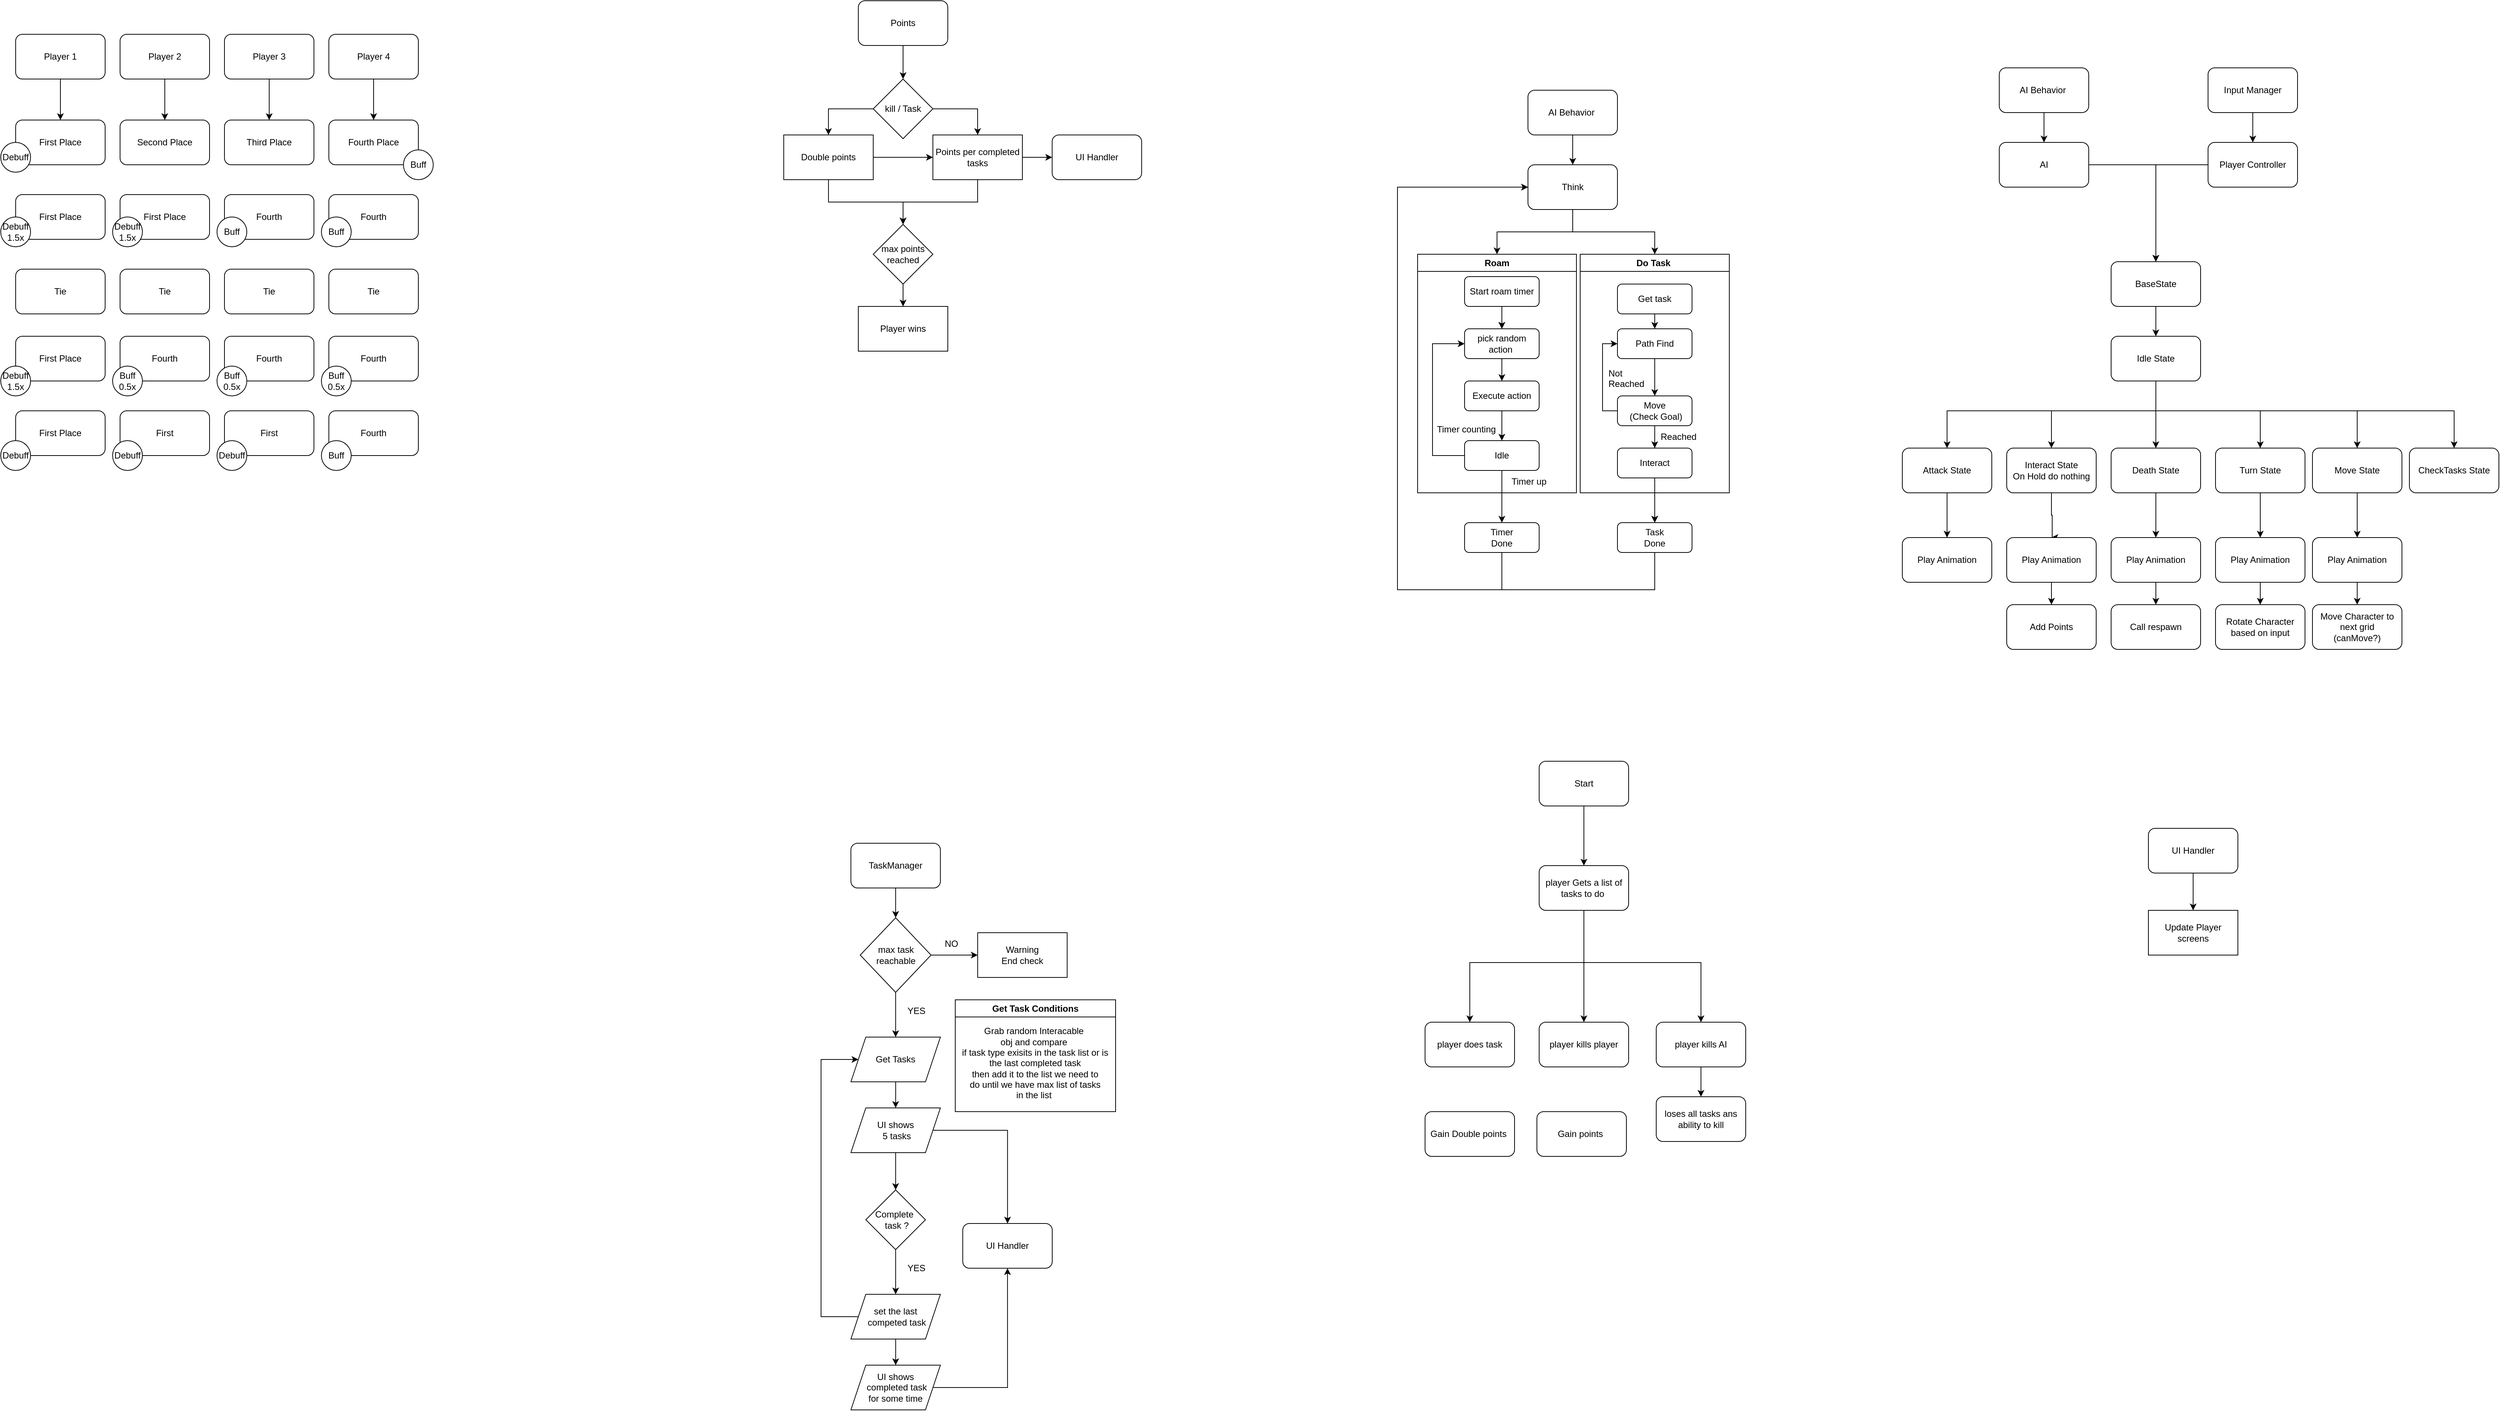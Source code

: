 <mxfile version="24.1.0" type="device">
  <diagram name="Page-1" id="fpUOnozSw0sFAfAjcg4Q">
    <mxGraphModel dx="3463" dy="491" grid="1" gridSize="10" guides="1" tooltips="1" connect="1" arrows="1" fold="1" page="1" pageScale="1" pageWidth="850" pageHeight="1100" math="0" shadow="0">
      <root>
        <mxCell id="0" />
        <mxCell id="1" parent="0" />
        <mxCell id="XSct5k5VQUa2GznqLbLM-2" style="edgeStyle=orthogonalEdgeStyle;rounded=0;orthogonalLoop=1;jettySize=auto;html=1;entryX=0.5;entryY=0;entryDx=0;entryDy=0;" parent="1" source="XSct5k5VQUa2GznqLbLM-1" target="XSct5k5VQUa2GznqLbLM-3" edge="1">
          <mxGeometry relative="1" as="geometry">
            <mxPoint x="500" y="280" as="targetPoint" />
          </mxGeometry>
        </mxCell>
        <mxCell id="XSct5k5VQUa2GznqLbLM-1" value="Input Manager" style="rounded=1;whiteSpace=wrap;html=1;" parent="1" vertex="1">
          <mxGeometry x="440" y="190" width="120" height="60" as="geometry" />
        </mxCell>
        <mxCell id="XSct5k5VQUa2GznqLbLM-5" value="" style="edgeStyle=orthogonalEdgeStyle;rounded=0;orthogonalLoop=1;jettySize=auto;html=1;" parent="1" source="XSct5k5VQUa2GznqLbLM-3" target="XSct5k5VQUa2GznqLbLM-4" edge="1">
          <mxGeometry relative="1" as="geometry" />
        </mxCell>
        <mxCell id="XSct5k5VQUa2GznqLbLM-3" value="Player Controller" style="rounded=1;whiteSpace=wrap;html=1;" parent="1" vertex="1">
          <mxGeometry x="440" y="290" width="120" height="60" as="geometry" />
        </mxCell>
        <mxCell id="XSct5k5VQUa2GznqLbLM-13" style="edgeStyle=orthogonalEdgeStyle;rounded=0;orthogonalLoop=1;jettySize=auto;html=1;entryX=0.5;entryY=0;entryDx=0;entryDy=0;" parent="1" source="XSct5k5VQUa2GznqLbLM-4" target="XSct5k5VQUa2GznqLbLM-8" edge="1">
          <mxGeometry relative="1" as="geometry" />
        </mxCell>
        <mxCell id="XSct5k5VQUa2GznqLbLM-4" value="BaseState" style="whiteSpace=wrap;html=1;rounded=1;" parent="1" vertex="1">
          <mxGeometry x="310" y="450" width="120" height="60" as="geometry" />
        </mxCell>
        <mxCell id="XSct5k5VQUa2GznqLbLM-32" style="edgeStyle=orthogonalEdgeStyle;rounded=0;orthogonalLoop=1;jettySize=auto;html=1;entryX=0.5;entryY=0;entryDx=0;entryDy=0;" parent="1" source="XSct5k5VQUa2GznqLbLM-7" target="XSct5k5VQUa2GznqLbLM-33" edge="1">
          <mxGeometry relative="1" as="geometry">
            <mxPoint x="640" y="820" as="targetPoint" />
          </mxGeometry>
        </mxCell>
        <mxCell id="XSct5k5VQUa2GznqLbLM-7" value="Move State" style="whiteSpace=wrap;html=1;rounded=1;" parent="1" vertex="1">
          <mxGeometry x="580" y="700" width="120" height="60" as="geometry" />
        </mxCell>
        <mxCell id="Volj_1E85MB9AknWKt4E-5" style="edgeStyle=orthogonalEdgeStyle;rounded=0;orthogonalLoop=1;jettySize=auto;html=1;entryX=0.5;entryY=0;entryDx=0;entryDy=0;" parent="1" source="XSct5k5VQUa2GznqLbLM-8" target="XSct5k5VQUa2GznqLbLM-11" edge="1">
          <mxGeometry relative="1" as="geometry">
            <Array as="points">
              <mxPoint x="370" y="650" />
              <mxPoint x="90" y="650" />
            </Array>
          </mxGeometry>
        </mxCell>
        <mxCell id="Volj_1E85MB9AknWKt4E-6" style="edgeStyle=orthogonalEdgeStyle;rounded=0;orthogonalLoop=1;jettySize=auto;html=1;entryX=0.5;entryY=0;entryDx=0;entryDy=0;" parent="1" source="XSct5k5VQUa2GznqLbLM-8" target="XSct5k5VQUa2GznqLbLM-12" edge="1">
          <mxGeometry relative="1" as="geometry">
            <Array as="points">
              <mxPoint x="370" y="650" />
              <mxPoint x="230" y="650" />
            </Array>
          </mxGeometry>
        </mxCell>
        <mxCell id="Volj_1E85MB9AknWKt4E-7" style="edgeStyle=orthogonalEdgeStyle;rounded=0;orthogonalLoop=1;jettySize=auto;html=1;entryX=0.5;entryY=0;entryDx=0;entryDy=0;" parent="1" source="XSct5k5VQUa2GznqLbLM-8" target="XSct5k5VQUa2GznqLbLM-10" edge="1">
          <mxGeometry relative="1" as="geometry">
            <Array as="points">
              <mxPoint x="370" y="680" />
              <mxPoint x="370" y="680" />
            </Array>
          </mxGeometry>
        </mxCell>
        <mxCell id="Volj_1E85MB9AknWKt4E-8" style="edgeStyle=orthogonalEdgeStyle;rounded=0;orthogonalLoop=1;jettySize=auto;html=1;entryX=0.5;entryY=0;entryDx=0;entryDy=0;" parent="1" source="XSct5k5VQUa2GznqLbLM-8" target="XSct5k5VQUa2GznqLbLM-9" edge="1">
          <mxGeometry relative="1" as="geometry">
            <Array as="points">
              <mxPoint x="370" y="650" />
              <mxPoint x="510" y="650" />
            </Array>
          </mxGeometry>
        </mxCell>
        <mxCell id="Volj_1E85MB9AknWKt4E-9" style="edgeStyle=orthogonalEdgeStyle;rounded=0;orthogonalLoop=1;jettySize=auto;html=1;entryX=0.5;entryY=0;entryDx=0;entryDy=0;" parent="1" source="XSct5k5VQUa2GznqLbLM-8" target="XSct5k5VQUa2GznqLbLM-71" edge="1">
          <mxGeometry relative="1" as="geometry">
            <Array as="points">
              <mxPoint x="370" y="650" />
              <mxPoint x="770" y="650" />
            </Array>
          </mxGeometry>
        </mxCell>
        <mxCell id="Volj_1E85MB9AknWKt4E-10" style="edgeStyle=orthogonalEdgeStyle;rounded=0;orthogonalLoop=1;jettySize=auto;html=1;entryX=0.5;entryY=0;entryDx=0;entryDy=0;" parent="1" source="XSct5k5VQUa2GznqLbLM-8" target="XSct5k5VQUa2GznqLbLM-7" edge="1">
          <mxGeometry relative="1" as="geometry">
            <Array as="points">
              <mxPoint x="370" y="650" />
              <mxPoint x="640" y="650" />
            </Array>
          </mxGeometry>
        </mxCell>
        <mxCell id="XSct5k5VQUa2GznqLbLM-8" value="Idle State" style="whiteSpace=wrap;html=1;rounded=1;" parent="1" vertex="1">
          <mxGeometry x="310" y="550" width="120" height="60" as="geometry" />
        </mxCell>
        <mxCell id="XSct5k5VQUa2GznqLbLM-25" style="edgeStyle=orthogonalEdgeStyle;rounded=0;orthogonalLoop=1;jettySize=auto;html=1;entryX=0.5;entryY=0;entryDx=0;entryDy=0;" parent="1" source="XSct5k5VQUa2GznqLbLM-9" target="XSct5k5VQUa2GznqLbLM-26" edge="1">
          <mxGeometry relative="1" as="geometry" />
        </mxCell>
        <mxCell id="XSct5k5VQUa2GznqLbLM-9" value="Turn State" style="whiteSpace=wrap;html=1;rounded=1;" parent="1" vertex="1">
          <mxGeometry x="450" y="700" width="120" height="60" as="geometry" />
        </mxCell>
        <mxCell id="XSct5k5VQUa2GznqLbLM-18" style="edgeStyle=orthogonalEdgeStyle;rounded=0;orthogonalLoop=1;jettySize=auto;html=1;" parent="1" source="XSct5k5VQUa2GznqLbLM-10" edge="1">
          <mxGeometry relative="1" as="geometry">
            <mxPoint x="370" y="820" as="targetPoint" />
          </mxGeometry>
        </mxCell>
        <mxCell id="XSct5k5VQUa2GznqLbLM-10" value="Death State" style="whiteSpace=wrap;html=1;rounded=1;" parent="1" vertex="1">
          <mxGeometry x="310" y="700" width="120" height="60" as="geometry" />
        </mxCell>
        <mxCell id="XSct5k5VQUa2GznqLbLM-11" value="Attack State" style="whiteSpace=wrap;html=1;rounded=1;" parent="1" vertex="1">
          <mxGeometry x="30" y="700" width="120" height="60" as="geometry" />
        </mxCell>
        <mxCell id="XSct5k5VQUa2GznqLbLM-12" value="Interact State&lt;br&gt;On Hold do nothing" style="whiteSpace=wrap;html=1;rounded=1;" parent="1" vertex="1">
          <mxGeometry x="170" y="700" width="120" height="60" as="geometry" />
        </mxCell>
        <mxCell id="XSct5k5VQUa2GznqLbLM-21" style="edgeStyle=orthogonalEdgeStyle;rounded=0;orthogonalLoop=1;jettySize=auto;html=1;entryX=0.5;entryY=0;entryDx=0;entryDy=0;" parent="1" source="XSct5k5VQUa2GznqLbLM-19" target="XSct5k5VQUa2GznqLbLM-20" edge="1">
          <mxGeometry relative="1" as="geometry" />
        </mxCell>
        <mxCell id="XSct5k5VQUa2GznqLbLM-19" value="Play Animation" style="whiteSpace=wrap;html=1;rounded=1;" parent="1" vertex="1">
          <mxGeometry x="310" y="820" width="120" height="60" as="geometry" />
        </mxCell>
        <mxCell id="XSct5k5VQUa2GznqLbLM-20" value="Call respawn" style="whiteSpace=wrap;html=1;rounded=1;" parent="1" vertex="1">
          <mxGeometry x="310" y="910" width="120" height="60" as="geometry" />
        </mxCell>
        <mxCell id="XSct5k5VQUa2GznqLbLM-23" value="Rotate Character based on input" style="whiteSpace=wrap;html=1;rounded=1;" parent="1" vertex="1">
          <mxGeometry x="450" y="910" width="120" height="60" as="geometry" />
        </mxCell>
        <mxCell id="XSct5k5VQUa2GznqLbLM-27" style="edgeStyle=orthogonalEdgeStyle;rounded=0;orthogonalLoop=1;jettySize=auto;html=1;entryX=0.5;entryY=0;entryDx=0;entryDy=0;" parent="1" source="XSct5k5VQUa2GznqLbLM-26" target="XSct5k5VQUa2GznqLbLM-23" edge="1">
          <mxGeometry relative="1" as="geometry" />
        </mxCell>
        <mxCell id="XSct5k5VQUa2GznqLbLM-26" value="Play Animation" style="whiteSpace=wrap;html=1;rounded=1;" parent="1" vertex="1">
          <mxGeometry x="450" y="820" width="120" height="60" as="geometry" />
        </mxCell>
        <mxCell id="XSct5k5VQUa2GznqLbLM-35" style="edgeStyle=orthogonalEdgeStyle;rounded=0;orthogonalLoop=1;jettySize=auto;html=1;" parent="1" source="XSct5k5VQUa2GznqLbLM-33" target="XSct5k5VQUa2GznqLbLM-34" edge="1">
          <mxGeometry relative="1" as="geometry" />
        </mxCell>
        <mxCell id="XSct5k5VQUa2GznqLbLM-33" value="Play Animation" style="whiteSpace=wrap;html=1;rounded=1;" parent="1" vertex="1">
          <mxGeometry x="580" y="820" width="120" height="60" as="geometry" />
        </mxCell>
        <mxCell id="XSct5k5VQUa2GznqLbLM-34" value="Move Character to next grid&lt;div&gt;(canMove?)&lt;/div&gt;" style="whiteSpace=wrap;html=1;rounded=1;" parent="1" vertex="1">
          <mxGeometry x="580" y="910" width="120" height="60" as="geometry" />
        </mxCell>
        <mxCell id="cFJ6EwEZcU4XQTctLiup-2" style="edgeStyle=orthogonalEdgeStyle;rounded=0;orthogonalLoop=1;jettySize=auto;html=1;entryX=0.5;entryY=0;entryDx=0;entryDy=0;" parent="1" source="cFJ6EwEZcU4XQTctLiup-1" target="xqMqaPBEPbHjZp_7vXyr-19" edge="1">
          <mxGeometry relative="1" as="geometry">
            <mxPoint x="-522" y="350.0" as="sourcePoint" />
            <Array as="points" />
          </mxGeometry>
        </mxCell>
        <mxCell id="k_e-ELGLgppn5nw8v2pl-16" style="edgeStyle=orthogonalEdgeStyle;rounded=0;orthogonalLoop=1;jettySize=auto;html=1;entryX=0.5;entryY=0;entryDx=0;entryDy=0;exitX=0.5;exitY=1;exitDx=0;exitDy=0;" parent="1" source="znZZMsB74qmJo8x0Kip--1" target="cFJ6EwEZcU4XQTctLiup-1" edge="1">
          <mxGeometry relative="1" as="geometry">
            <mxPoint x="-412" y="270" as="sourcePoint" />
          </mxGeometry>
        </mxCell>
        <mxCell id="XSct5k5VQUa2GznqLbLM-71" value="CheckTasks State" style="whiteSpace=wrap;html=1;rounded=1;" parent="1" vertex="1">
          <mxGeometry x="710" y="700" width="120" height="60" as="geometry" />
        </mxCell>
        <mxCell id="XSct5k5VQUa2GznqLbLM-72" style="edgeStyle=orthogonalEdgeStyle;rounded=0;orthogonalLoop=1;jettySize=auto;html=1;exitX=0.5;exitY=1;exitDx=0;exitDy=0;" parent="1" source="XSct5k5VQUa2GznqLbLM-12" edge="1">
          <mxGeometry relative="1" as="geometry">
            <mxPoint x="230" y="820" as="targetPoint" />
            <mxPoint x="380" y="770" as="sourcePoint" />
            <Array as="points">
              <mxPoint x="230" y="790" />
              <mxPoint x="231" y="790" />
              <mxPoint x="231" y="820" />
            </Array>
          </mxGeometry>
        </mxCell>
        <mxCell id="XSct5k5VQUa2GznqLbLM-73" value="Add Points" style="whiteSpace=wrap;html=1;rounded=1;" parent="1" vertex="1">
          <mxGeometry x="170" y="910" width="120" height="60" as="geometry" />
        </mxCell>
        <mxCell id="XSct5k5VQUa2GznqLbLM-75" style="edgeStyle=orthogonalEdgeStyle;rounded=0;orthogonalLoop=1;jettySize=auto;html=1;entryX=0.5;entryY=0;entryDx=0;entryDy=0;" parent="1" source="XSct5k5VQUa2GznqLbLM-74" target="XSct5k5VQUa2GznqLbLM-73" edge="1">
          <mxGeometry relative="1" as="geometry" />
        </mxCell>
        <mxCell id="XSct5k5VQUa2GznqLbLM-74" value="Play Animation" style="whiteSpace=wrap;html=1;rounded=1;" parent="1" vertex="1">
          <mxGeometry x="170" y="820" width="120" height="60" as="geometry" />
        </mxCell>
        <mxCell id="XSct5k5VQUa2GznqLbLM-76" value="Play Animation" style="whiteSpace=wrap;html=1;rounded=1;" parent="1" vertex="1">
          <mxGeometry x="30" y="820" width="120" height="60" as="geometry" />
        </mxCell>
        <mxCell id="XSct5k5VQUa2GznqLbLM-77" style="edgeStyle=orthogonalEdgeStyle;rounded=0;orthogonalLoop=1;jettySize=auto;html=1;exitX=0.5;exitY=1;exitDx=0;exitDy=0;entryX=0.5;entryY=0;entryDx=0;entryDy=0;" parent="1" source="XSct5k5VQUa2GznqLbLM-11" target="XSct5k5VQUa2GznqLbLM-76" edge="1">
          <mxGeometry relative="1" as="geometry">
            <mxPoint x="240" y="830" as="targetPoint" />
            <mxPoint x="240" y="770" as="sourcePoint" />
            <Array as="points">
              <mxPoint x="90" y="810" />
              <mxPoint x="90" y="810" />
            </Array>
          </mxGeometry>
        </mxCell>
        <mxCell id="xqMqaPBEPbHjZp_7vXyr-19" value="Roam" style="swimlane;whiteSpace=wrap;html=1;" parent="1" vertex="1">
          <mxGeometry x="-620" y="440" width="213" height="320" as="geometry" />
        </mxCell>
        <mxCell id="xqMqaPBEPbHjZp_7vXyr-21" style="edgeStyle=orthogonalEdgeStyle;rounded=0;orthogonalLoop=1;jettySize=auto;html=1;entryX=0.5;entryY=0;entryDx=0;entryDy=0;" parent="xqMqaPBEPbHjZp_7vXyr-19" source="T1XJ8mTRFxujSmtySTRM-1" target="xqMqaPBEPbHjZp_7vXyr-13" edge="1">
          <mxGeometry relative="1" as="geometry">
            <mxPoint x="113" y="60.0" as="sourcePoint" />
          </mxGeometry>
        </mxCell>
        <mxCell id="xqMqaPBEPbHjZp_7vXyr-13" value="pick random action&amp;nbsp;" style="whiteSpace=wrap;html=1;rounded=1;" parent="xqMqaPBEPbHjZp_7vXyr-19" vertex="1">
          <mxGeometry x="63" y="100.0" width="100" height="40" as="geometry" />
        </mxCell>
        <mxCell id="xqMqaPBEPbHjZp_7vXyr-16" value="" style="edgeStyle=orthogonalEdgeStyle;rounded=0;orthogonalLoop=1;jettySize=auto;html=1;" parent="xqMqaPBEPbHjZp_7vXyr-19" source="xqMqaPBEPbHjZp_7vXyr-13" target="xqMqaPBEPbHjZp_7vXyr-15" edge="1">
          <mxGeometry relative="1" as="geometry">
            <mxPoint x="113" y="140.0" as="sourcePoint" />
            <mxPoint x="113" y="220.0" as="targetPoint" />
          </mxGeometry>
        </mxCell>
        <mxCell id="xqMqaPBEPbHjZp_7vXyr-15" value="Execute action" style="whiteSpace=wrap;html=1;rounded=1;" parent="xqMqaPBEPbHjZp_7vXyr-19" vertex="1">
          <mxGeometry x="63" y="170.0" width="100" height="40" as="geometry" />
        </mxCell>
        <mxCell id="xqMqaPBEPbHjZp_7vXyr-18" value="" style="edgeStyle=orthogonalEdgeStyle;rounded=0;orthogonalLoop=1;jettySize=auto;html=1;" parent="xqMqaPBEPbHjZp_7vXyr-19" source="xqMqaPBEPbHjZp_7vXyr-15" target="xqMqaPBEPbHjZp_7vXyr-17" edge="1">
          <mxGeometry relative="1" as="geometry">
            <mxPoint x="113" y="220.0" as="sourcePoint" />
            <mxPoint x="113" y="330.0" as="targetPoint" />
          </mxGeometry>
        </mxCell>
        <mxCell id="T1XJ8mTRFxujSmtySTRM-5" style="edgeStyle=orthogonalEdgeStyle;rounded=0;orthogonalLoop=1;jettySize=auto;html=1;entryX=0;entryY=0.5;entryDx=0;entryDy=0;" parent="xqMqaPBEPbHjZp_7vXyr-19" source="xqMqaPBEPbHjZp_7vXyr-17" target="xqMqaPBEPbHjZp_7vXyr-13" edge="1">
          <mxGeometry relative="1" as="geometry">
            <Array as="points">
              <mxPoint x="20" y="270" />
              <mxPoint x="20" y="120" />
            </Array>
          </mxGeometry>
        </mxCell>
        <mxCell id="xqMqaPBEPbHjZp_7vXyr-17" value="Idle" style="whiteSpace=wrap;html=1;rounded=1;" parent="xqMqaPBEPbHjZp_7vXyr-19" vertex="1">
          <mxGeometry x="63" y="250.0" width="100" height="40" as="geometry" />
        </mxCell>
        <mxCell id="T1XJ8mTRFxujSmtySTRM-1" value="Start roam timer" style="whiteSpace=wrap;html=1;rounded=1;" parent="xqMqaPBEPbHjZp_7vXyr-19" vertex="1">
          <mxGeometry x="63" y="30.0" width="100" height="40" as="geometry" />
        </mxCell>
        <mxCell id="T1XJ8mTRFxujSmtySTRM-3" value="" style="edgeStyle=orthogonalEdgeStyle;rounded=0;orthogonalLoop=1;jettySize=auto;html=1;" parent="xqMqaPBEPbHjZp_7vXyr-19" source="T1XJ8mTRFxujSmtySTRM-1" target="xqMqaPBEPbHjZp_7vXyr-13" edge="1">
          <mxGeometry relative="1" as="geometry" />
        </mxCell>
        <mxCell id="T1XJ8mTRFxujSmtySTRM-7" value="Timer counting" style="text;strokeColor=none;fillColor=none;align=left;verticalAlign=middle;spacingLeft=4;spacingRight=4;overflow=hidden;points=[[0,0.5],[1,0.5]];portConstraint=eastwest;rotatable=0;whiteSpace=wrap;html=1;" parent="xqMqaPBEPbHjZp_7vXyr-19" vertex="1">
          <mxGeometry x="20" y="220" width="90" height="30" as="geometry" />
        </mxCell>
        <mxCell id="T1XJ8mTRFxujSmtySTRM-9" value="Timer up" style="text;strokeColor=none;fillColor=none;align=left;verticalAlign=middle;spacingLeft=4;spacingRight=4;overflow=hidden;points=[[0,0.5],[1,0.5]];portConstraint=eastwest;rotatable=0;whiteSpace=wrap;html=1;" parent="xqMqaPBEPbHjZp_7vXyr-19" vertex="1">
          <mxGeometry x="120" y="290.0" width="58" height="30" as="geometry" />
        </mxCell>
        <mxCell id="k_e-ELGLgppn5nw8v2pl-15" style="edgeStyle=orthogonalEdgeStyle;rounded=0;orthogonalLoop=1;jettySize=auto;html=1;entryX=0;entryY=0.5;entryDx=0;entryDy=0;" parent="1" source="xqMqaPBEPbHjZp_7vXyr-23" target="cFJ6EwEZcU4XQTctLiup-1" edge="1">
          <mxGeometry relative="1" as="geometry">
            <Array as="points">
              <mxPoint x="-507" y="890" />
              <mxPoint x="-647" y="890" />
              <mxPoint x="-647" y="350" />
            </Array>
          </mxGeometry>
        </mxCell>
        <mxCell id="xqMqaPBEPbHjZp_7vXyr-23" value="Timer&lt;br&gt;Done" style="whiteSpace=wrap;html=1;rounded=1;" parent="1" vertex="1">
          <mxGeometry x="-557" y="800" width="100" height="40" as="geometry" />
        </mxCell>
        <mxCell id="Volj_1E85MB9AknWKt4E-1" value="TaskManager" style="rounded=1;whiteSpace=wrap;html=1;" parent="1" vertex="1">
          <mxGeometry x="-1379.94" y="1230" width="120" height="60" as="geometry" />
        </mxCell>
        <mxCell id="Volj_1E85MB9AknWKt4E-4" style="edgeStyle=orthogonalEdgeStyle;rounded=0;orthogonalLoop=1;jettySize=auto;html=1;entryX=0.5;entryY=0;entryDx=0;entryDy=0;" parent="1" source="Volj_1E85MB9AknWKt4E-2" target="Volj_1E85MB9AknWKt4E-3" edge="1">
          <mxGeometry relative="1" as="geometry" />
        </mxCell>
        <mxCell id="Volj_1E85MB9AknWKt4E-2" value="Points" style="rounded=1;whiteSpace=wrap;html=1;" parent="1" vertex="1">
          <mxGeometry x="-1370" y="100" width="120" height="60" as="geometry" />
        </mxCell>
        <mxCell id="znZZMsB74qmJo8x0Kip--5" value="" style="edgeStyle=orthogonalEdgeStyle;rounded=0;orthogonalLoop=1;jettySize=auto;html=1;" parent="1" source="Volj_1E85MB9AknWKt4E-3" target="znZZMsB74qmJo8x0Kip--4" edge="1">
          <mxGeometry relative="1" as="geometry">
            <Array as="points">
              <mxPoint x="-1410.06" y="245" />
            </Array>
          </mxGeometry>
        </mxCell>
        <mxCell id="znZZMsB74qmJo8x0Kip--8" style="edgeStyle=orthogonalEdgeStyle;rounded=0;orthogonalLoop=1;jettySize=auto;html=1;entryX=0.5;entryY=0;entryDx=0;entryDy=0;" parent="1" source="Volj_1E85MB9AknWKt4E-3" target="znZZMsB74qmJo8x0Kip--7" edge="1">
          <mxGeometry relative="1" as="geometry">
            <Array as="points">
              <mxPoint x="-1210.06" y="245" />
            </Array>
          </mxGeometry>
        </mxCell>
        <mxCell id="Volj_1E85MB9AknWKt4E-3" value="kill / Task" style="rhombus;whiteSpace=wrap;html=1;" parent="1" vertex="1">
          <mxGeometry x="-1350" y="205" width="80" height="80" as="geometry" />
        </mxCell>
        <mxCell id="k_e-ELGLgppn5nw8v2pl-13" style="edgeStyle=orthogonalEdgeStyle;rounded=0;orthogonalLoop=1;jettySize=auto;html=1;entryX=0.5;entryY=0;entryDx=0;entryDy=0;" parent="1" source="Volj_1E85MB9AknWKt4E-11" target="cFJ6EwEZcU4XQTctLiup-5" edge="1">
          <mxGeometry relative="1" as="geometry" />
        </mxCell>
        <mxCell id="Volj_1E85MB9AknWKt4E-11" value="Do Task&amp;nbsp;" style="swimlane;whiteSpace=wrap;html=1;" parent="1" vertex="1">
          <mxGeometry x="-402" y="440" width="200" height="320" as="geometry" />
        </mxCell>
        <mxCell id="k_e-ELGLgppn5nw8v2pl-5" style="edgeStyle=orthogonalEdgeStyle;rounded=0;orthogonalLoop=1;jettySize=auto;html=1;entryX=0.5;entryY=0;entryDx=0;entryDy=0;" parent="Volj_1E85MB9AknWKt4E-11" source="k_e-ELGLgppn5nw8v2pl-1" target="k_e-ELGLgppn5nw8v2pl-4" edge="1">
          <mxGeometry relative="1" as="geometry" />
        </mxCell>
        <mxCell id="k_e-ELGLgppn5nw8v2pl-1" value="Path Find" style="whiteSpace=wrap;html=1;rounded=1;" parent="Volj_1E85MB9AknWKt4E-11" vertex="1">
          <mxGeometry x="50" y="100" width="100" height="40" as="geometry" />
        </mxCell>
        <mxCell id="k_e-ELGLgppn5nw8v2pl-3" style="edgeStyle=orthogonalEdgeStyle;rounded=0;orthogonalLoop=1;jettySize=auto;html=1;" parent="Volj_1E85MB9AknWKt4E-11" source="k_e-ELGLgppn5nw8v2pl-2" target="k_e-ELGLgppn5nw8v2pl-1" edge="1">
          <mxGeometry relative="1" as="geometry" />
        </mxCell>
        <mxCell id="k_e-ELGLgppn5nw8v2pl-2" value="Get task" style="whiteSpace=wrap;html=1;rounded=1;" parent="Volj_1E85MB9AknWKt4E-11" vertex="1">
          <mxGeometry x="50" y="40" width="100" height="40" as="geometry" />
        </mxCell>
        <mxCell id="k_e-ELGLgppn5nw8v2pl-6" style="edgeStyle=orthogonalEdgeStyle;rounded=0;orthogonalLoop=1;jettySize=auto;html=1;entryX=0;entryY=0.5;entryDx=0;entryDy=0;" parent="Volj_1E85MB9AknWKt4E-11" source="k_e-ELGLgppn5nw8v2pl-7" target="k_e-ELGLgppn5nw8v2pl-1" edge="1">
          <mxGeometry relative="1" as="geometry">
            <Array as="points">
              <mxPoint x="100" y="210" />
              <mxPoint x="30" y="210" />
              <mxPoint x="30" y="120" />
            </Array>
          </mxGeometry>
        </mxCell>
        <mxCell id="k_e-ELGLgppn5nw8v2pl-8" style="edgeStyle=orthogonalEdgeStyle;rounded=0;orthogonalLoop=1;jettySize=auto;html=1;entryX=0.5;entryY=0;entryDx=0;entryDy=0;" parent="Volj_1E85MB9AknWKt4E-11" source="k_e-ELGLgppn5nw8v2pl-4" target="k_e-ELGLgppn5nw8v2pl-7" edge="1">
          <mxGeometry relative="1" as="geometry" />
        </mxCell>
        <mxCell id="k_e-ELGLgppn5nw8v2pl-4" value="Move&lt;br&gt;&amp;nbsp;(Check Goal)" style="whiteSpace=wrap;html=1;rounded=1;" parent="Volj_1E85MB9AknWKt4E-11" vertex="1">
          <mxGeometry x="50" y="190" width="100" height="40" as="geometry" />
        </mxCell>
        <mxCell id="k_e-ELGLgppn5nw8v2pl-7" value="Interact" style="whiteSpace=wrap;html=1;rounded=1;" parent="Volj_1E85MB9AknWKt4E-11" vertex="1">
          <mxGeometry x="50" y="260" width="100" height="40" as="geometry" />
        </mxCell>
        <mxCell id="k_e-ELGLgppn5nw8v2pl-21" value="Not Reached" style="text;strokeColor=none;fillColor=none;align=left;verticalAlign=middle;spacingLeft=4;spacingRight=4;overflow=hidden;points=[[0,0.5],[1,0.5]];portConstraint=eastwest;rotatable=0;whiteSpace=wrap;html=1;" parent="Volj_1E85MB9AknWKt4E-11" vertex="1">
          <mxGeometry x="32" y="150" width="58" height="30" as="geometry" />
        </mxCell>
        <mxCell id="k_e-ELGLgppn5nw8v2pl-22" value="Reached" style="text;strokeColor=none;fillColor=none;align=left;verticalAlign=middle;spacingLeft=4;spacingRight=4;overflow=hidden;points=[[0,0.5],[1,0.5]];portConstraint=eastwest;rotatable=0;whiteSpace=wrap;html=1;" parent="Volj_1E85MB9AknWKt4E-11" vertex="1">
          <mxGeometry x="102" y="230" width="58" height="30" as="geometry" />
        </mxCell>
        <mxCell id="ABTgJKOR7nkzbQ6pQ3x9-3" value="Get Tasks" style="shape=parallelogram;perimeter=parallelogramPerimeter;whiteSpace=wrap;html=1;fixedSize=1;" parent="1" vertex="1">
          <mxGeometry x="-1379.94" y="1490" width="120" height="60" as="geometry" />
        </mxCell>
        <mxCell id="ABTgJKOR7nkzbQ6pQ3x9-9" value="" style="edgeStyle=orthogonalEdgeStyle;rounded=0;orthogonalLoop=1;jettySize=auto;html=1;" parent="1" source="ABTgJKOR7nkzbQ6pQ3x9-6" target="ABTgJKOR7nkzbQ6pQ3x9-8" edge="1">
          <mxGeometry relative="1" as="geometry" />
        </mxCell>
        <mxCell id="cFJ6EwEZcU4XQTctLiup-38" style="edgeStyle=orthogonalEdgeStyle;rounded=0;orthogonalLoop=1;jettySize=auto;html=1;" parent="1" source="ABTgJKOR7nkzbQ6pQ3x9-6" target="cFJ6EwEZcU4XQTctLiup-36" edge="1">
          <mxGeometry relative="1" as="geometry" />
        </mxCell>
        <mxCell id="ABTgJKOR7nkzbQ6pQ3x9-6" value="UI shows&lt;br&gt;&amp;nbsp;5 tasks" style="shape=parallelogram;perimeter=parallelogramPerimeter;whiteSpace=wrap;html=1;fixedSize=1;" parent="1" vertex="1">
          <mxGeometry x="-1379.94" y="1585" width="120" height="60" as="geometry" />
        </mxCell>
        <mxCell id="cFJ6EwEZcU4XQTctLiup-12" value="" style="edgeStyle=orthogonalEdgeStyle;rounded=0;orthogonalLoop=1;jettySize=auto;html=1;" parent="1" source="ABTgJKOR7nkzbQ6pQ3x9-8" target="cFJ6EwEZcU4XQTctLiup-11" edge="1">
          <mxGeometry relative="1" as="geometry" />
        </mxCell>
        <mxCell id="ABTgJKOR7nkzbQ6pQ3x9-8" value="Complete&amp;nbsp;&lt;br&gt;&amp;nbsp;task ?" style="rhombus;whiteSpace=wrap;html=1;" parent="1" vertex="1">
          <mxGeometry x="-1359.94" y="1695" width="80" height="80" as="geometry" />
        </mxCell>
        <mxCell id="cFJ6EwEZcU4XQTctLiup-4" style="edgeStyle=orthogonalEdgeStyle;rounded=0;orthogonalLoop=1;jettySize=auto;html=1;entryX=0.5;entryY=0;entryDx=0;entryDy=0;" parent="1" source="cFJ6EwEZcU4XQTctLiup-1" target="Volj_1E85MB9AknWKt4E-11" edge="1">
          <mxGeometry relative="1" as="geometry" />
        </mxCell>
        <mxCell id="cFJ6EwEZcU4XQTctLiup-1" value="Think" style="whiteSpace=wrap;html=1;rounded=1;" parent="1" vertex="1">
          <mxGeometry x="-472" y="320" width="120" height="60" as="geometry" />
        </mxCell>
        <mxCell id="k_e-ELGLgppn5nw8v2pl-14" style="edgeStyle=orthogonalEdgeStyle;rounded=0;orthogonalLoop=1;jettySize=auto;html=1;entryX=0;entryY=0.5;entryDx=0;entryDy=0;" parent="1" source="cFJ6EwEZcU4XQTctLiup-5" target="cFJ6EwEZcU4XQTctLiup-1" edge="1">
          <mxGeometry relative="1" as="geometry">
            <Array as="points">
              <mxPoint x="-302" y="890" />
              <mxPoint x="-647" y="890" />
              <mxPoint x="-647" y="350" />
            </Array>
          </mxGeometry>
        </mxCell>
        <mxCell id="cFJ6EwEZcU4XQTctLiup-5" value="Task &lt;br&gt;Done" style="whiteSpace=wrap;html=1;rounded=1;" parent="1" vertex="1">
          <mxGeometry x="-352" y="800" width="100" height="40" as="geometry" />
        </mxCell>
        <mxCell id="cFJ6EwEZcU4XQTctLiup-26" style="edgeStyle=orthogonalEdgeStyle;rounded=0;orthogonalLoop=1;jettySize=auto;html=1;entryX=0;entryY=0.5;entryDx=0;entryDy=0;" parent="1" source="cFJ6EwEZcU4XQTctLiup-11" target="ABTgJKOR7nkzbQ6pQ3x9-3" edge="1">
          <mxGeometry relative="1" as="geometry">
            <Array as="points">
              <mxPoint x="-1419.94" y="1865" />
              <mxPoint x="-1419.94" y="1520" />
            </Array>
          </mxGeometry>
        </mxCell>
        <mxCell id="cFJ6EwEZcU4XQTctLiup-40" style="edgeStyle=orthogonalEdgeStyle;rounded=0;orthogonalLoop=1;jettySize=auto;html=1;" parent="1" source="cFJ6EwEZcU4XQTctLiup-11" target="cFJ6EwEZcU4XQTctLiup-39" edge="1">
          <mxGeometry relative="1" as="geometry" />
        </mxCell>
        <mxCell id="cFJ6EwEZcU4XQTctLiup-11" value="set the last&lt;br&gt;&amp;nbsp;competed task" style="shape=parallelogram;perimeter=parallelogramPerimeter;whiteSpace=wrap;html=1;fixedSize=1;" parent="1" vertex="1">
          <mxGeometry x="-1379.94" y="1835" width="120" height="60" as="geometry" />
        </mxCell>
        <mxCell id="cFJ6EwEZcU4XQTctLiup-13" value="YES" style="text;strokeColor=none;fillColor=none;align=left;verticalAlign=middle;spacingLeft=4;spacingRight=4;overflow=hidden;points=[[0,0.5],[1,0.5]];portConstraint=eastwest;rotatable=0;whiteSpace=wrap;html=1;" parent="1" vertex="1">
          <mxGeometry x="-1309.94" y="1785" width="40" height="30" as="geometry" />
        </mxCell>
        <mxCell id="cFJ6EwEZcU4XQTctLiup-19" value="" style="edgeStyle=orthogonalEdgeStyle;rounded=0;orthogonalLoop=1;jettySize=auto;html=1;entryX=0.5;entryY=0;entryDx=0;entryDy=0;" parent="1" source="ABTgJKOR7nkzbQ6pQ3x9-3" target="ABTgJKOR7nkzbQ6pQ3x9-6" edge="1">
          <mxGeometry relative="1" as="geometry">
            <mxPoint x="-1329.94" y="1560" as="sourcePoint" />
            <mxPoint x="-1329.94" y="1620.0" as="targetPoint" />
          </mxGeometry>
        </mxCell>
        <mxCell id="cFJ6EwEZcU4XQTctLiup-28" value="" style="edgeStyle=orthogonalEdgeStyle;rounded=0;orthogonalLoop=1;jettySize=auto;html=1;" parent="1" source="cFJ6EwEZcU4XQTctLiup-29" target="cFJ6EwEZcU4XQTctLiup-32" edge="1">
          <mxGeometry relative="1" as="geometry" />
        </mxCell>
        <mxCell id="cFJ6EwEZcU4XQTctLiup-30" value="NO" style="text;strokeColor=none;fillColor=none;align=left;verticalAlign=middle;spacingLeft=4;spacingRight=4;overflow=hidden;points=[[0,0.5],[1,0.5]];portConstraint=eastwest;rotatable=0;whiteSpace=wrap;html=1;" parent="1" vertex="1">
          <mxGeometry x="-1259.94" y="1350" width="30" height="30" as="geometry" />
        </mxCell>
        <mxCell id="cFJ6EwEZcU4XQTctLiup-31" value="YES" style="text;strokeColor=none;fillColor=none;align=left;verticalAlign=middle;spacingLeft=4;spacingRight=4;overflow=hidden;points=[[0,0.5],[1,0.5]];portConstraint=eastwest;rotatable=0;whiteSpace=wrap;html=1;" parent="1" vertex="1">
          <mxGeometry x="-1309.94" y="1440" width="40" height="30" as="geometry" />
        </mxCell>
        <mxCell id="cFJ6EwEZcU4XQTctLiup-32" value="Warning&lt;br&gt;End check" style="whiteSpace=wrap;html=1;" parent="1" vertex="1">
          <mxGeometry x="-1209.94" y="1350" width="120" height="60" as="geometry" />
        </mxCell>
        <mxCell id="cFJ6EwEZcU4XQTctLiup-33" value="" style="edgeStyle=orthogonalEdgeStyle;rounded=0;orthogonalLoop=1;jettySize=auto;html=1;entryX=0.5;entryY=0;entryDx=0;entryDy=0;" parent="1" source="Volj_1E85MB9AknWKt4E-1" target="cFJ6EwEZcU4XQTctLiup-29" edge="1">
          <mxGeometry relative="1" as="geometry">
            <mxPoint x="-1319.94" y="1430" as="targetPoint" />
            <mxPoint x="-1319.94" y="1290" as="sourcePoint" />
          </mxGeometry>
        </mxCell>
        <mxCell id="cFJ6EwEZcU4XQTctLiup-35" style="edgeStyle=orthogonalEdgeStyle;rounded=0;orthogonalLoop=1;jettySize=auto;html=1;entryX=0.5;entryY=0;entryDx=0;entryDy=0;" parent="1" source="cFJ6EwEZcU4XQTctLiup-29" target="ABTgJKOR7nkzbQ6pQ3x9-3" edge="1">
          <mxGeometry relative="1" as="geometry" />
        </mxCell>
        <mxCell id="cFJ6EwEZcU4XQTctLiup-29" value="max task reachable" style="rhombus;whiteSpace=wrap;html=1;" parent="1" vertex="1">
          <mxGeometry x="-1367.44" y="1330" width="95" height="100" as="geometry" />
        </mxCell>
        <mxCell id="cFJ6EwEZcU4XQTctLiup-36" value="UI Handler" style="rounded=1;whiteSpace=wrap;html=1;" parent="1" vertex="1">
          <mxGeometry x="-1229.94" y="1740" width="120" height="60" as="geometry" />
        </mxCell>
        <mxCell id="cFJ6EwEZcU4XQTctLiup-41" style="edgeStyle=orthogonalEdgeStyle;rounded=0;orthogonalLoop=1;jettySize=auto;html=1;entryX=0.5;entryY=1;entryDx=0;entryDy=0;" parent="1" source="cFJ6EwEZcU4XQTctLiup-39" target="cFJ6EwEZcU4XQTctLiup-36" edge="1">
          <mxGeometry relative="1" as="geometry" />
        </mxCell>
        <mxCell id="cFJ6EwEZcU4XQTctLiup-39" value="UI shows&lt;br&gt;&amp;nbsp;completed task&lt;br&gt;for some time" style="shape=parallelogram;perimeter=parallelogramPerimeter;whiteSpace=wrap;html=1;fixedSize=1;" parent="1" vertex="1">
          <mxGeometry x="-1379.94" y="1930" width="120" height="60" as="geometry" />
        </mxCell>
        <mxCell id="cFJ6EwEZcU4XQTctLiup-42" value="Get Task Conditions" style="swimlane;whiteSpace=wrap;html=1;" parent="1" vertex="1">
          <mxGeometry x="-1240" y="1440" width="215" height="150" as="geometry" />
        </mxCell>
        <mxCell id="cFJ6EwEZcU4XQTctLiup-43" value="Grab random Interacable &lt;br&gt;obj and compare&lt;br&gt;&amp;nbsp;if task type exisits in the task list or is&lt;br&gt;&amp;nbsp;the last completed task&lt;br&gt;&amp;nbsp;then add it to the list we need to&lt;br&gt;&amp;nbsp;do until we have max list of tasks&lt;br&gt;&amp;nbsp;in the list&amp;nbsp;" style="text;html=1;align=center;verticalAlign=middle;resizable=0;points=[];autosize=1;strokeColor=none;fillColor=none;" parent="cFJ6EwEZcU4XQTctLiup-42" vertex="1">
          <mxGeometry x="-5" y="30" width="220" height="110" as="geometry" />
        </mxCell>
        <mxCell id="k_e-ELGLgppn5nw8v2pl-18" style="edgeStyle=orthogonalEdgeStyle;rounded=0;orthogonalLoop=1;jettySize=auto;html=1;entryX=0.5;entryY=0;entryDx=0;entryDy=0;" parent="1" source="k_e-ELGLgppn5nw8v2pl-17" target="XSct5k5VQUa2GznqLbLM-4" edge="1">
          <mxGeometry relative="1" as="geometry" />
        </mxCell>
        <mxCell id="k_e-ELGLgppn5nw8v2pl-17" value="AI" style="rounded=1;whiteSpace=wrap;html=1;" parent="1" vertex="1">
          <mxGeometry x="160" y="290" width="120" height="60" as="geometry" />
        </mxCell>
        <mxCell id="k_e-ELGLgppn5nw8v2pl-20" style="edgeStyle=orthogonalEdgeStyle;rounded=0;orthogonalLoop=1;jettySize=auto;html=1;entryX=0.5;entryY=0;entryDx=0;entryDy=0;" parent="1" source="k_e-ELGLgppn5nw8v2pl-19" target="k_e-ELGLgppn5nw8v2pl-17" edge="1">
          <mxGeometry relative="1" as="geometry" />
        </mxCell>
        <mxCell id="k_e-ELGLgppn5nw8v2pl-19" value="AI&amp;nbsp;Behavior&amp;nbsp;" style="rounded=1;whiteSpace=wrap;html=1;" parent="1" vertex="1">
          <mxGeometry x="160" y="190" width="120" height="60" as="geometry" />
        </mxCell>
        <mxCell id="T1XJ8mTRFxujSmtySTRM-4" style="edgeStyle=orthogonalEdgeStyle;rounded=0;orthogonalLoop=1;jettySize=auto;html=1;entryX=0.5;entryY=0;entryDx=0;entryDy=0;" parent="1" source="k_e-ELGLgppn5nw8v2pl-7" target="cFJ6EwEZcU4XQTctLiup-5" edge="1">
          <mxGeometry relative="1" as="geometry" />
        </mxCell>
        <mxCell id="T1XJ8mTRFxujSmtySTRM-6" style="edgeStyle=orthogonalEdgeStyle;rounded=0;orthogonalLoop=1;jettySize=auto;html=1;" parent="1" source="xqMqaPBEPbHjZp_7vXyr-17" target="xqMqaPBEPbHjZp_7vXyr-23" edge="1">
          <mxGeometry relative="1" as="geometry" />
        </mxCell>
        <mxCell id="7_Q7pxpkYJc1u3Sq8Xlw-3" value="" style="edgeStyle=orthogonalEdgeStyle;rounded=0;orthogonalLoop=1;jettySize=auto;html=1;" parent="1" source="7_Q7pxpkYJc1u3Sq8Xlw-1" target="7_Q7pxpkYJc1u3Sq8Xlw-2" edge="1">
          <mxGeometry relative="1" as="geometry" />
        </mxCell>
        <mxCell id="7_Q7pxpkYJc1u3Sq8Xlw-1" value="Start" style="rounded=1;whiteSpace=wrap;html=1;" parent="1" vertex="1">
          <mxGeometry x="-457.0" y="1120" width="120" height="60" as="geometry" />
        </mxCell>
        <mxCell id="7_Q7pxpkYJc1u3Sq8Xlw-10" style="edgeStyle=orthogonalEdgeStyle;rounded=0;orthogonalLoop=1;jettySize=auto;html=1;entryX=0.5;entryY=0;entryDx=0;entryDy=0;" parent="1" source="7_Q7pxpkYJc1u3Sq8Xlw-2" target="7_Q7pxpkYJc1u3Sq8Xlw-4" edge="1">
          <mxGeometry relative="1" as="geometry">
            <Array as="points">
              <mxPoint x="-397" y="1390" />
              <mxPoint x="-550" y="1390" />
            </Array>
          </mxGeometry>
        </mxCell>
        <mxCell id="7_Q7pxpkYJc1u3Sq8Xlw-11" style="edgeStyle=orthogonalEdgeStyle;rounded=0;orthogonalLoop=1;jettySize=auto;html=1;entryX=0.5;entryY=0;entryDx=0;entryDy=0;" parent="1" source="7_Q7pxpkYJc1u3Sq8Xlw-2" target="7_Q7pxpkYJc1u3Sq8Xlw-8" edge="1">
          <mxGeometry relative="1" as="geometry" />
        </mxCell>
        <mxCell id="7_Q7pxpkYJc1u3Sq8Xlw-13" style="edgeStyle=orthogonalEdgeStyle;rounded=0;orthogonalLoop=1;jettySize=auto;html=1;entryX=0.5;entryY=0;entryDx=0;entryDy=0;" parent="1" source="7_Q7pxpkYJc1u3Sq8Xlw-2" target="7_Q7pxpkYJc1u3Sq8Xlw-9" edge="1">
          <mxGeometry relative="1" as="geometry">
            <Array as="points">
              <mxPoint x="-397" y="1390" />
              <mxPoint x="-240" y="1390" />
            </Array>
          </mxGeometry>
        </mxCell>
        <mxCell id="7_Q7pxpkYJc1u3Sq8Xlw-2" value="player Gets a list of tasks to do&amp;nbsp;" style="rounded=1;whiteSpace=wrap;html=1;" parent="1" vertex="1">
          <mxGeometry x="-457.0" y="1260" width="120" height="60" as="geometry" />
        </mxCell>
        <mxCell id="7_Q7pxpkYJc1u3Sq8Xlw-4" value="player does task" style="rounded=1;whiteSpace=wrap;html=1;" parent="1" vertex="1">
          <mxGeometry x="-610" y="1470" width="120" height="60" as="geometry" />
        </mxCell>
        <mxCell id="7_Q7pxpkYJc1u3Sq8Xlw-8" value="player kills player" style="rounded=1;whiteSpace=wrap;html=1;" parent="1" vertex="1">
          <mxGeometry x="-457" y="1470" width="120" height="60" as="geometry" />
        </mxCell>
        <mxCell id="7_Q7pxpkYJc1u3Sq8Xlw-15" style="edgeStyle=orthogonalEdgeStyle;rounded=0;orthogonalLoop=1;jettySize=auto;html=1;entryX=0.5;entryY=0;entryDx=0;entryDy=0;" parent="1" source="7_Q7pxpkYJc1u3Sq8Xlw-9" target="7_Q7pxpkYJc1u3Sq8Xlw-14" edge="1">
          <mxGeometry relative="1" as="geometry" />
        </mxCell>
        <mxCell id="7_Q7pxpkYJc1u3Sq8Xlw-9" value="player kills AI" style="rounded=1;whiteSpace=wrap;html=1;" parent="1" vertex="1">
          <mxGeometry x="-300" y="1470" width="120" height="60" as="geometry" />
        </mxCell>
        <mxCell id="7_Q7pxpkYJc1u3Sq8Xlw-14" value="loses all tasks ans ability to kill" style="rounded=1;whiteSpace=wrap;html=1;" parent="1" vertex="1">
          <mxGeometry x="-300" y="1570" width="120" height="60" as="geometry" />
        </mxCell>
        <mxCell id="7_Q7pxpkYJc1u3Sq8Xlw-17" value="Gain points&amp;nbsp;" style="rounded=1;whiteSpace=wrap;html=1;" parent="1" vertex="1">
          <mxGeometry x="-460" y="1590" width="120" height="60" as="geometry" />
        </mxCell>
        <mxCell id="7_Q7pxpkYJc1u3Sq8Xlw-18" value="Gain Double points&amp;nbsp;" style="rounded=1;whiteSpace=wrap;html=1;" parent="1" vertex="1">
          <mxGeometry x="-610" y="1590" width="120" height="60" as="geometry" />
        </mxCell>
        <mxCell id="znZZMsB74qmJo8x0Kip--1" value="AI&amp;nbsp;Behavior&amp;nbsp;" style="rounded=1;whiteSpace=wrap;html=1;" parent="1" vertex="1">
          <mxGeometry x="-472" y="220" width="120" height="60" as="geometry" />
        </mxCell>
        <mxCell id="znZZMsB74qmJo8x0Kip--11" value="" style="edgeStyle=orthogonalEdgeStyle;rounded=0;orthogonalLoop=1;jettySize=auto;html=1;" parent="1" source="znZZMsB74qmJo8x0Kip--4" target="znZZMsB74qmJo8x0Kip--10" edge="1">
          <mxGeometry relative="1" as="geometry" />
        </mxCell>
        <mxCell id="znZZMsB74qmJo8x0Kip--15" style="edgeStyle=orthogonalEdgeStyle;rounded=0;orthogonalLoop=1;jettySize=auto;html=1;entryX=0;entryY=0.5;entryDx=0;entryDy=0;" parent="1" source="znZZMsB74qmJo8x0Kip--4" target="znZZMsB74qmJo8x0Kip--7" edge="1">
          <mxGeometry relative="1" as="geometry" />
        </mxCell>
        <mxCell id="znZZMsB74qmJo8x0Kip--4" value="Double points" style="whiteSpace=wrap;html=1;" parent="1" vertex="1">
          <mxGeometry x="-1470" y="280" width="120" height="60" as="geometry" />
        </mxCell>
        <mxCell id="znZZMsB74qmJo8x0Kip--6" value="UI Handler" style="rounded=1;whiteSpace=wrap;html=1;" parent="1" vertex="1">
          <mxGeometry x="-1110.06" y="280" width="120" height="60" as="geometry" />
        </mxCell>
        <mxCell id="znZZMsB74qmJo8x0Kip--14" style="edgeStyle=orthogonalEdgeStyle;rounded=0;orthogonalLoop=1;jettySize=auto;html=1;entryX=0.5;entryY=0;entryDx=0;entryDy=0;" parent="1" source="znZZMsB74qmJo8x0Kip--7" target="znZZMsB74qmJo8x0Kip--10" edge="1">
          <mxGeometry relative="1" as="geometry" />
        </mxCell>
        <mxCell id="znZZMsB74qmJo8x0Kip--16" style="edgeStyle=orthogonalEdgeStyle;rounded=0;orthogonalLoop=1;jettySize=auto;html=1;entryX=0;entryY=0.5;entryDx=0;entryDy=0;" parent="1" source="znZZMsB74qmJo8x0Kip--7" target="znZZMsB74qmJo8x0Kip--6" edge="1">
          <mxGeometry relative="1" as="geometry" />
        </mxCell>
        <mxCell id="znZZMsB74qmJo8x0Kip--7" value="Points per completed tasks" style="whiteSpace=wrap;html=1;" parent="1" vertex="1">
          <mxGeometry x="-1270" y="280" width="120" height="60" as="geometry" />
        </mxCell>
        <mxCell id="znZZMsB74qmJo8x0Kip--13" value="" style="edgeStyle=orthogonalEdgeStyle;rounded=0;orthogonalLoop=1;jettySize=auto;html=1;" parent="1" source="znZZMsB74qmJo8x0Kip--10" target="znZZMsB74qmJo8x0Kip--12" edge="1">
          <mxGeometry relative="1" as="geometry" />
        </mxCell>
        <mxCell id="znZZMsB74qmJo8x0Kip--10" value="max points reached" style="rhombus;whiteSpace=wrap;html=1;" parent="1" vertex="1">
          <mxGeometry x="-1350" y="400" width="80" height="80" as="geometry" />
        </mxCell>
        <mxCell id="znZZMsB74qmJo8x0Kip--12" value="Player wins" style="whiteSpace=wrap;html=1;" parent="1" vertex="1">
          <mxGeometry x="-1370" y="510" width="120" height="60" as="geometry" />
        </mxCell>
        <mxCell id="znZZMsB74qmJo8x0Kip--24" value="" style="edgeStyle=orthogonalEdgeStyle;rounded=0;orthogonalLoop=1;jettySize=auto;html=1;" parent="1" source="znZZMsB74qmJo8x0Kip--17" target="znZZMsB74qmJo8x0Kip--23" edge="1">
          <mxGeometry relative="1" as="geometry" />
        </mxCell>
        <mxCell id="znZZMsB74qmJo8x0Kip--17" value="UI Handler" style="rounded=1;whiteSpace=wrap;html=1;" parent="1" vertex="1">
          <mxGeometry x="360.0" y="1210" width="120" height="60" as="geometry" />
        </mxCell>
        <mxCell id="znZZMsB74qmJo8x0Kip--23" value="Update Player screens" style="rounded=0;whiteSpace=wrap;html=1;" parent="1" vertex="1">
          <mxGeometry x="360" y="1320" width="120" height="60" as="geometry" />
        </mxCell>
        <mxCell id="K6UCgkKI-4Dbr8YtvkdL-34" style="edgeStyle=orthogonalEdgeStyle;rounded=0;orthogonalLoop=1;jettySize=auto;html=1;entryX=0.5;entryY=0;entryDx=0;entryDy=0;" edge="1" parent="1" source="K6UCgkKI-4Dbr8YtvkdL-17" target="K6UCgkKI-4Dbr8YtvkdL-35">
          <mxGeometry relative="1" as="geometry">
            <mxPoint x="-2440" y="260" as="targetPoint" />
          </mxGeometry>
        </mxCell>
        <mxCell id="K6UCgkKI-4Dbr8YtvkdL-17" value="Player 1" style="rounded=1;whiteSpace=wrap;html=1;" vertex="1" parent="1">
          <mxGeometry x="-2500" y="145" width="120" height="60" as="geometry" />
        </mxCell>
        <mxCell id="K6UCgkKI-4Dbr8YtvkdL-39" style="edgeStyle=orthogonalEdgeStyle;rounded=0;orthogonalLoop=1;jettySize=auto;html=1;entryX=0.5;entryY=0;entryDx=0;entryDy=0;" edge="1" parent="1" source="K6UCgkKI-4Dbr8YtvkdL-31" target="K6UCgkKI-4Dbr8YtvkdL-36">
          <mxGeometry relative="1" as="geometry" />
        </mxCell>
        <mxCell id="K6UCgkKI-4Dbr8YtvkdL-31" value="Player 2" style="rounded=1;whiteSpace=wrap;html=1;" vertex="1" parent="1">
          <mxGeometry x="-2360" y="145" width="120" height="60" as="geometry" />
        </mxCell>
        <mxCell id="K6UCgkKI-4Dbr8YtvkdL-40" style="edgeStyle=orthogonalEdgeStyle;rounded=0;orthogonalLoop=1;jettySize=auto;html=1;entryX=0.5;entryY=0;entryDx=0;entryDy=0;" edge="1" parent="1" source="K6UCgkKI-4Dbr8YtvkdL-32" target="K6UCgkKI-4Dbr8YtvkdL-37">
          <mxGeometry relative="1" as="geometry" />
        </mxCell>
        <mxCell id="K6UCgkKI-4Dbr8YtvkdL-32" value="Player 3" style="rounded=1;whiteSpace=wrap;html=1;" vertex="1" parent="1">
          <mxGeometry x="-2220" y="145" width="120" height="60" as="geometry" />
        </mxCell>
        <mxCell id="K6UCgkKI-4Dbr8YtvkdL-41" style="edgeStyle=orthogonalEdgeStyle;rounded=0;orthogonalLoop=1;jettySize=auto;html=1;entryX=0.5;entryY=0;entryDx=0;entryDy=0;" edge="1" parent="1" source="K6UCgkKI-4Dbr8YtvkdL-33" target="K6UCgkKI-4Dbr8YtvkdL-38">
          <mxGeometry relative="1" as="geometry" />
        </mxCell>
        <mxCell id="K6UCgkKI-4Dbr8YtvkdL-33" value="Player 4" style="rounded=1;whiteSpace=wrap;html=1;" vertex="1" parent="1">
          <mxGeometry x="-2080" y="145" width="120" height="60" as="geometry" />
        </mxCell>
        <mxCell id="K6UCgkKI-4Dbr8YtvkdL-35" value="First Place" style="rounded=1;whiteSpace=wrap;html=1;" vertex="1" parent="1">
          <mxGeometry x="-2500" y="260" width="120" height="60" as="geometry" />
        </mxCell>
        <mxCell id="K6UCgkKI-4Dbr8YtvkdL-36" value="Second Place" style="rounded=1;whiteSpace=wrap;html=1;" vertex="1" parent="1">
          <mxGeometry x="-2360" y="260" width="120" height="60" as="geometry" />
        </mxCell>
        <mxCell id="K6UCgkKI-4Dbr8YtvkdL-37" value="Third Place" style="rounded=1;whiteSpace=wrap;html=1;" vertex="1" parent="1">
          <mxGeometry x="-2220" y="260" width="120" height="60" as="geometry" />
        </mxCell>
        <mxCell id="K6UCgkKI-4Dbr8YtvkdL-38" value="Fourth Place" style="rounded=1;whiteSpace=wrap;html=1;" vertex="1" parent="1">
          <mxGeometry x="-2080" y="260" width="120" height="60" as="geometry" />
        </mxCell>
        <mxCell id="K6UCgkKI-4Dbr8YtvkdL-42" value="Debuff" style="ellipse;whiteSpace=wrap;html=1;" vertex="1" parent="1">
          <mxGeometry x="-2520" y="290" width="40" height="40" as="geometry" />
        </mxCell>
        <mxCell id="K6UCgkKI-4Dbr8YtvkdL-43" value="Buff" style="ellipse;whiteSpace=wrap;html=1;" vertex="1" parent="1">
          <mxGeometry x="-1980" y="300" width="40" height="40" as="geometry" />
        </mxCell>
        <mxCell id="K6UCgkKI-4Dbr8YtvkdL-44" value="First Place" style="rounded=1;whiteSpace=wrap;html=1;" vertex="1" parent="1">
          <mxGeometry x="-2500" y="360" width="120" height="60" as="geometry" />
        </mxCell>
        <mxCell id="K6UCgkKI-4Dbr8YtvkdL-45" value="First Place" style="rounded=1;whiteSpace=wrap;html=1;" vertex="1" parent="1">
          <mxGeometry x="-2360" y="360" width="120" height="60" as="geometry" />
        </mxCell>
        <mxCell id="K6UCgkKI-4Dbr8YtvkdL-46" value="Fourth" style="rounded=1;whiteSpace=wrap;html=1;" vertex="1" parent="1">
          <mxGeometry x="-2220" y="360" width="120" height="60" as="geometry" />
        </mxCell>
        <mxCell id="K6UCgkKI-4Dbr8YtvkdL-47" value="Fourth" style="rounded=1;whiteSpace=wrap;html=1;" vertex="1" parent="1">
          <mxGeometry x="-2080" y="360" width="120" height="60" as="geometry" />
        </mxCell>
        <mxCell id="K6UCgkKI-4Dbr8YtvkdL-50" value="Debuff&lt;br&gt;1.5x" style="ellipse;whiteSpace=wrap;html=1;" vertex="1" parent="1">
          <mxGeometry x="-2520" y="390" width="40" height="40" as="geometry" />
        </mxCell>
        <mxCell id="K6UCgkKI-4Dbr8YtvkdL-51" value="Debuff&lt;br&gt;1.5x" style="ellipse;whiteSpace=wrap;html=1;" vertex="1" parent="1">
          <mxGeometry x="-2370" y="390" width="40" height="40" as="geometry" />
        </mxCell>
        <mxCell id="K6UCgkKI-4Dbr8YtvkdL-52" value="Buff" style="ellipse;whiteSpace=wrap;html=1;" vertex="1" parent="1">
          <mxGeometry x="-2230" y="390" width="40" height="40" as="geometry" />
        </mxCell>
        <mxCell id="K6UCgkKI-4Dbr8YtvkdL-53" value="Buff" style="ellipse;whiteSpace=wrap;html=1;" vertex="1" parent="1">
          <mxGeometry x="-2090" y="390" width="40" height="40" as="geometry" />
        </mxCell>
        <mxCell id="K6UCgkKI-4Dbr8YtvkdL-54" value="Tie" style="rounded=1;whiteSpace=wrap;html=1;" vertex="1" parent="1">
          <mxGeometry x="-2500" y="460" width="120" height="60" as="geometry" />
        </mxCell>
        <mxCell id="K6UCgkKI-4Dbr8YtvkdL-55" value="Tie" style="rounded=1;whiteSpace=wrap;html=1;" vertex="1" parent="1">
          <mxGeometry x="-2360" y="460" width="120" height="60" as="geometry" />
        </mxCell>
        <mxCell id="K6UCgkKI-4Dbr8YtvkdL-56" value="Tie" style="rounded=1;whiteSpace=wrap;html=1;" vertex="1" parent="1">
          <mxGeometry x="-2220" y="460" width="120" height="60" as="geometry" />
        </mxCell>
        <mxCell id="K6UCgkKI-4Dbr8YtvkdL-57" value="Tie" style="rounded=1;whiteSpace=wrap;html=1;" vertex="1" parent="1">
          <mxGeometry x="-2080" y="460" width="120" height="60" as="geometry" />
        </mxCell>
        <mxCell id="K6UCgkKI-4Dbr8YtvkdL-62" value="First Place" style="rounded=1;whiteSpace=wrap;html=1;" vertex="1" parent="1">
          <mxGeometry x="-2500" y="550" width="120" height="60" as="geometry" />
        </mxCell>
        <mxCell id="K6UCgkKI-4Dbr8YtvkdL-63" value="Fourth" style="rounded=1;whiteSpace=wrap;html=1;" vertex="1" parent="1">
          <mxGeometry x="-2360" y="550" width="120" height="60" as="geometry" />
        </mxCell>
        <mxCell id="K6UCgkKI-4Dbr8YtvkdL-64" value="Fourth" style="rounded=1;whiteSpace=wrap;html=1;" vertex="1" parent="1">
          <mxGeometry x="-2220" y="550" width="120" height="60" as="geometry" />
        </mxCell>
        <mxCell id="K6UCgkKI-4Dbr8YtvkdL-65" value="Fourth" style="rounded=1;whiteSpace=wrap;html=1;" vertex="1" parent="1">
          <mxGeometry x="-2080" y="550" width="120" height="60" as="geometry" />
        </mxCell>
        <mxCell id="K6UCgkKI-4Dbr8YtvkdL-66" value="Debuff&lt;br&gt;1.5x" style="ellipse;whiteSpace=wrap;html=1;" vertex="1" parent="1">
          <mxGeometry x="-2520" y="590" width="40" height="40" as="geometry" />
        </mxCell>
        <mxCell id="K6UCgkKI-4Dbr8YtvkdL-68" value="Buff&lt;br&gt;0.5x" style="ellipse;whiteSpace=wrap;html=1;" vertex="1" parent="1">
          <mxGeometry x="-2370" y="590" width="40" height="40" as="geometry" />
        </mxCell>
        <mxCell id="K6UCgkKI-4Dbr8YtvkdL-69" value="Buff&lt;br&gt;0.5x" style="ellipse;whiteSpace=wrap;html=1;" vertex="1" parent="1">
          <mxGeometry x="-2230" y="590" width="40" height="40" as="geometry" />
        </mxCell>
        <mxCell id="K6UCgkKI-4Dbr8YtvkdL-70" value="Buff&lt;br&gt;0.5x" style="ellipse;whiteSpace=wrap;html=1;" vertex="1" parent="1">
          <mxGeometry x="-2090" y="590" width="40" height="40" as="geometry" />
        </mxCell>
        <mxCell id="K6UCgkKI-4Dbr8YtvkdL-71" value="First Place" style="rounded=1;whiteSpace=wrap;html=1;" vertex="1" parent="1">
          <mxGeometry x="-2500" y="650" width="120" height="60" as="geometry" />
        </mxCell>
        <mxCell id="K6UCgkKI-4Dbr8YtvkdL-72" value="First" style="rounded=1;whiteSpace=wrap;html=1;" vertex="1" parent="1">
          <mxGeometry x="-2360" y="650" width="120" height="60" as="geometry" />
        </mxCell>
        <mxCell id="K6UCgkKI-4Dbr8YtvkdL-73" value="First" style="rounded=1;whiteSpace=wrap;html=1;" vertex="1" parent="1">
          <mxGeometry x="-2220" y="650" width="120" height="60" as="geometry" />
        </mxCell>
        <mxCell id="K6UCgkKI-4Dbr8YtvkdL-74" value="Fourth" style="rounded=1;whiteSpace=wrap;html=1;" vertex="1" parent="1">
          <mxGeometry x="-2080" y="650" width="120" height="60" as="geometry" />
        </mxCell>
        <mxCell id="K6UCgkKI-4Dbr8YtvkdL-75" value="Debuff" style="ellipse;whiteSpace=wrap;html=1;" vertex="1" parent="1">
          <mxGeometry x="-2520" y="690" width="40" height="40" as="geometry" />
        </mxCell>
        <mxCell id="K6UCgkKI-4Dbr8YtvkdL-78" value="Buff" style="ellipse;whiteSpace=wrap;html=1;" vertex="1" parent="1">
          <mxGeometry x="-2090" y="690" width="40" height="40" as="geometry" />
        </mxCell>
        <mxCell id="K6UCgkKI-4Dbr8YtvkdL-79" value="Debuff" style="ellipse;whiteSpace=wrap;html=1;" vertex="1" parent="1">
          <mxGeometry x="-2370" y="690" width="40" height="40" as="geometry" />
        </mxCell>
        <mxCell id="K6UCgkKI-4Dbr8YtvkdL-80" value="Debuff" style="ellipse;whiteSpace=wrap;html=1;" vertex="1" parent="1">
          <mxGeometry x="-2230" y="690" width="40" height="40" as="geometry" />
        </mxCell>
      </root>
    </mxGraphModel>
  </diagram>
</mxfile>
